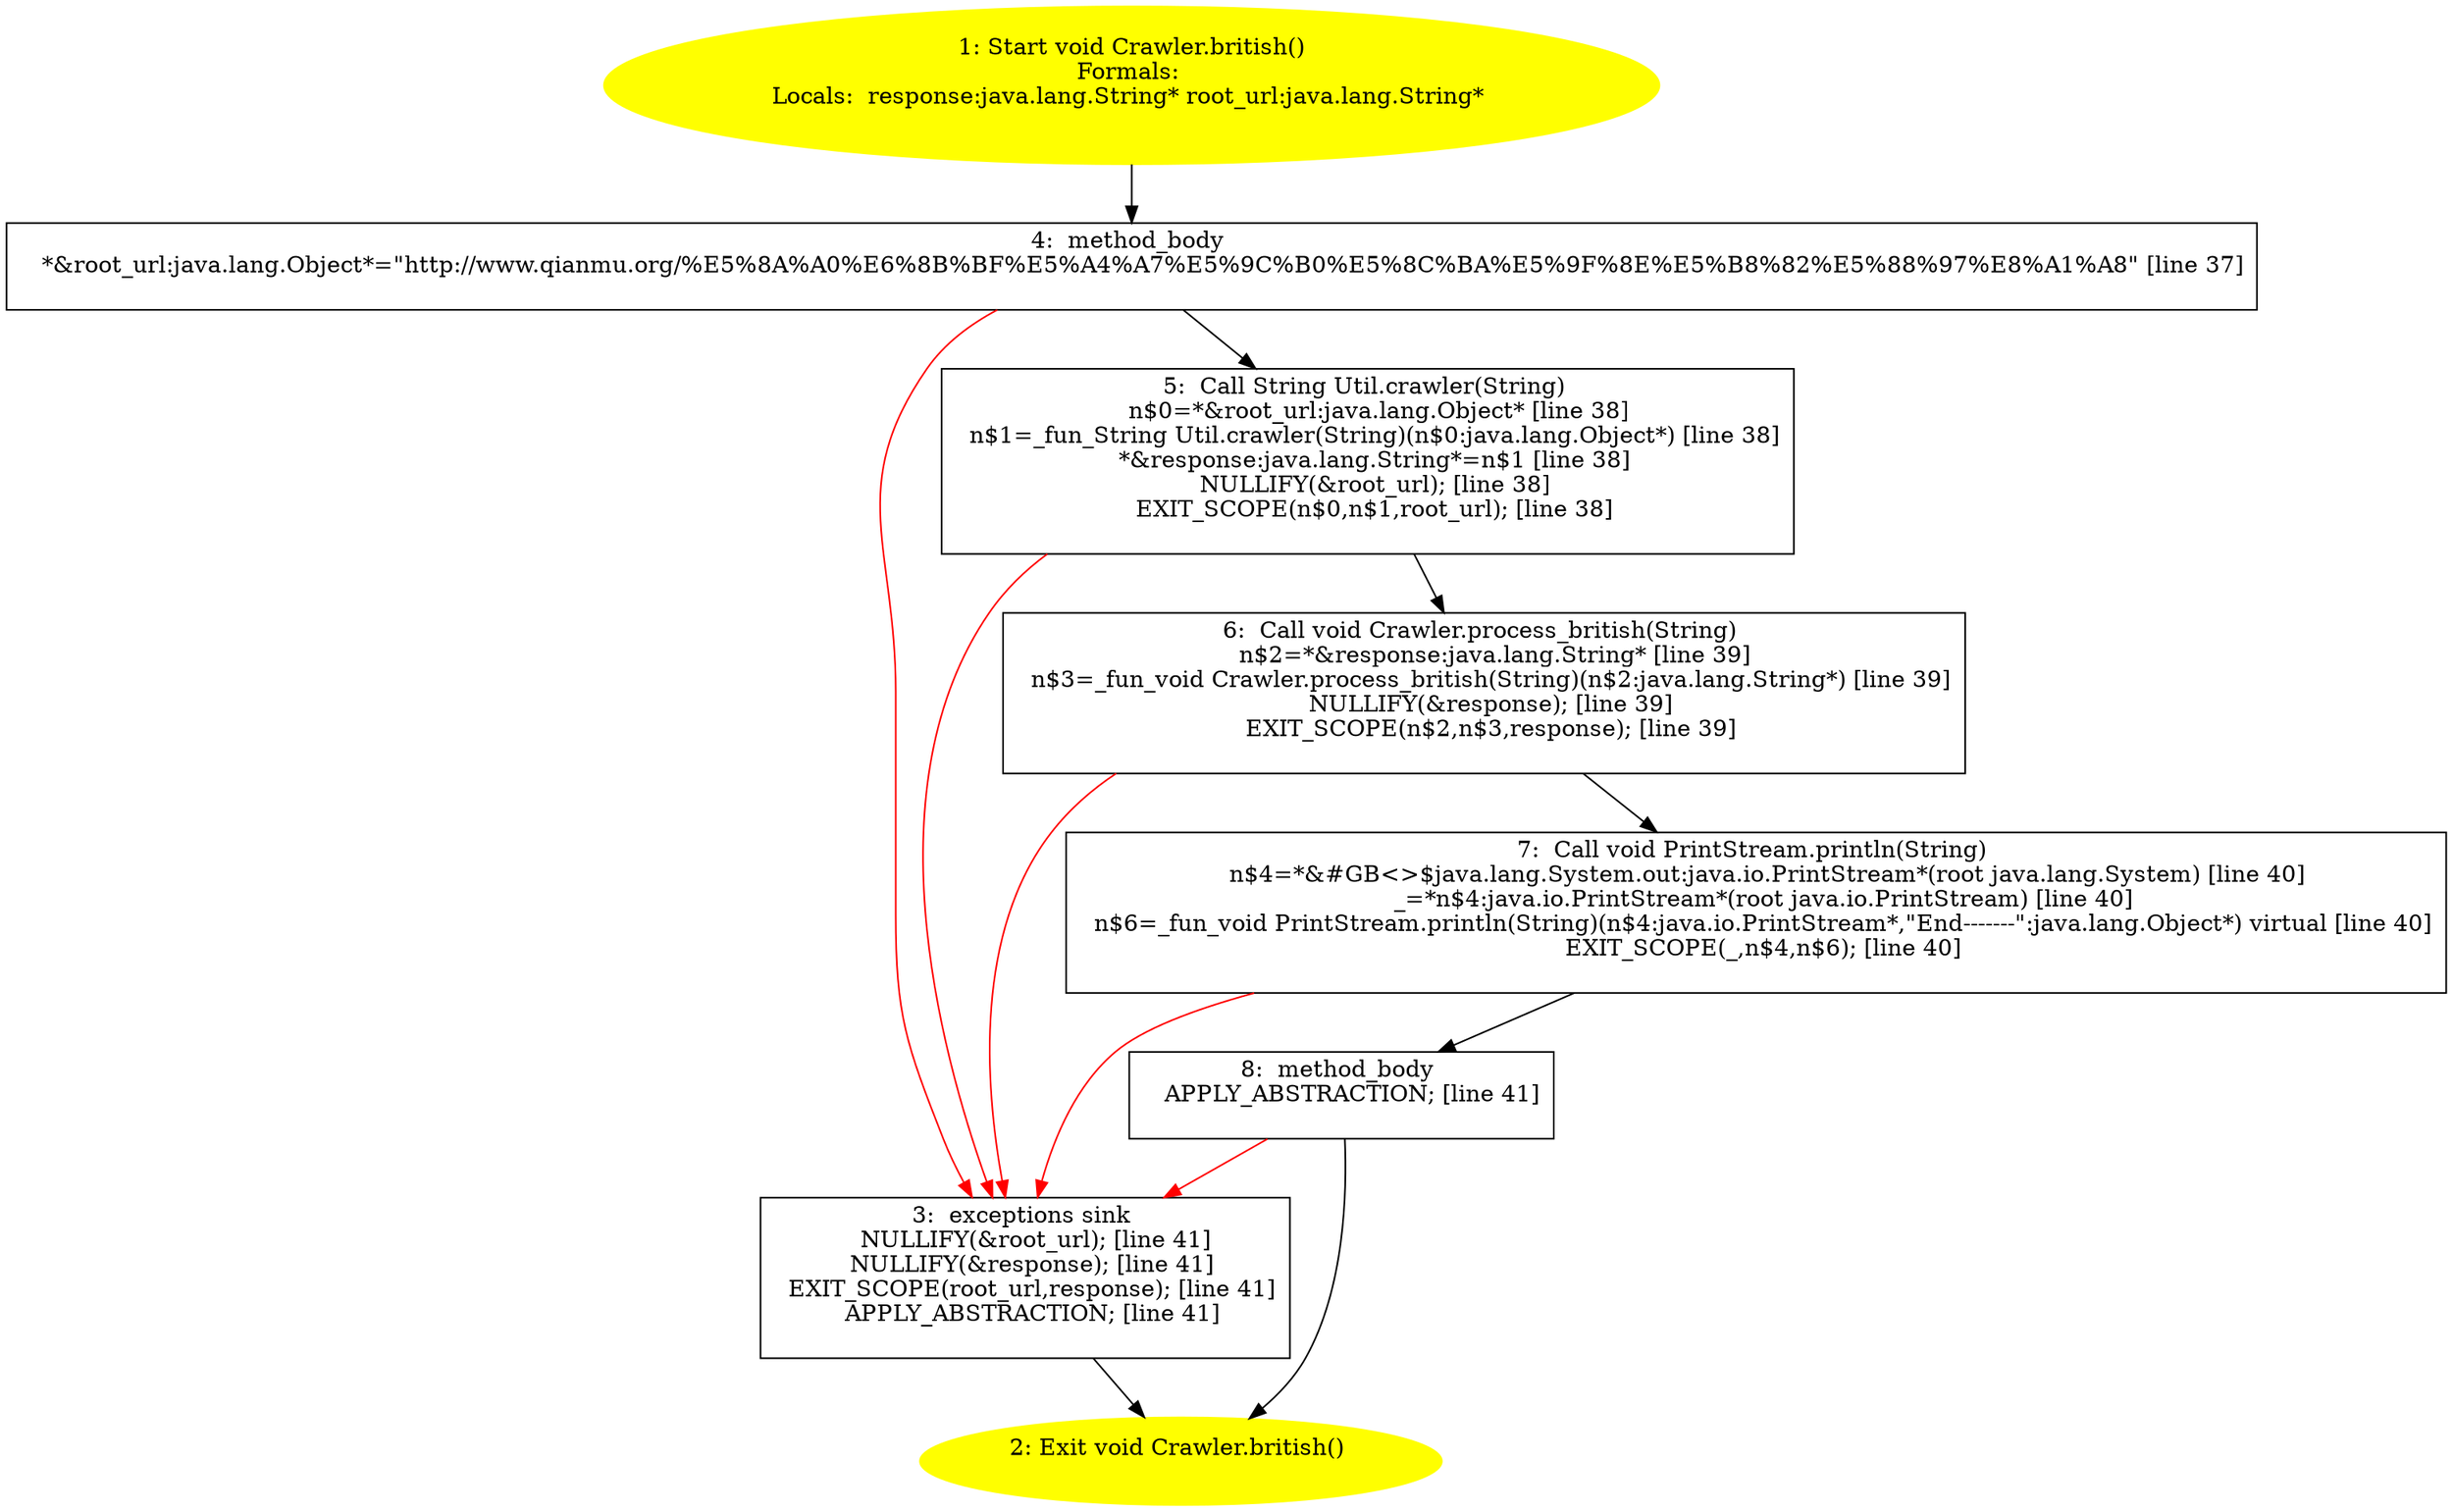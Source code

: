 /* @generated */
digraph cfg {
"com.dulishuo.qianmu.city.Crawler.british():void.aa850e5caa9b95242e92a5981282eba5_1" [label="1: Start void Crawler.british()\nFormals: \nLocals:  response:java.lang.String* root_url:java.lang.String* \n  " color=yellow style=filled]
	

	 "com.dulishuo.qianmu.city.Crawler.british():void.aa850e5caa9b95242e92a5981282eba5_1" -> "com.dulishuo.qianmu.city.Crawler.british():void.aa850e5caa9b95242e92a5981282eba5_4" ;
"com.dulishuo.qianmu.city.Crawler.british():void.aa850e5caa9b95242e92a5981282eba5_2" [label="2: Exit void Crawler.british() \n  " color=yellow style=filled]
	

"com.dulishuo.qianmu.city.Crawler.british():void.aa850e5caa9b95242e92a5981282eba5_3" [label="3:  exceptions sink \n   NULLIFY(&root_url); [line 41]\n  NULLIFY(&response); [line 41]\n  EXIT_SCOPE(root_url,response); [line 41]\n  APPLY_ABSTRACTION; [line 41]\n " shape="box"]
	

	 "com.dulishuo.qianmu.city.Crawler.british():void.aa850e5caa9b95242e92a5981282eba5_3" -> "com.dulishuo.qianmu.city.Crawler.british():void.aa850e5caa9b95242e92a5981282eba5_2" ;
"com.dulishuo.qianmu.city.Crawler.british():void.aa850e5caa9b95242e92a5981282eba5_4" [label="4:  method_body \n   *&root_url:java.lang.Object*=\"http://www.qianmu.org/%E5%8A%A0%E6%8B%BF%E5%A4%A7%E5%9C%B0%E5%8C%BA%E5%9F%8E%E5%B8%82%E5%88%97%E8%A1%A8\" [line 37]\n " shape="box"]
	

	 "com.dulishuo.qianmu.city.Crawler.british():void.aa850e5caa9b95242e92a5981282eba5_4" -> "com.dulishuo.qianmu.city.Crawler.british():void.aa850e5caa9b95242e92a5981282eba5_5" ;
	 "com.dulishuo.qianmu.city.Crawler.british():void.aa850e5caa9b95242e92a5981282eba5_4" -> "com.dulishuo.qianmu.city.Crawler.british():void.aa850e5caa9b95242e92a5981282eba5_3" [color="red" ];
"com.dulishuo.qianmu.city.Crawler.british():void.aa850e5caa9b95242e92a5981282eba5_5" [label="5:  Call String Util.crawler(String) \n   n$0=*&root_url:java.lang.Object* [line 38]\n  n$1=_fun_String Util.crawler(String)(n$0:java.lang.Object*) [line 38]\n  *&response:java.lang.String*=n$1 [line 38]\n  NULLIFY(&root_url); [line 38]\n  EXIT_SCOPE(n$0,n$1,root_url); [line 38]\n " shape="box"]
	

	 "com.dulishuo.qianmu.city.Crawler.british():void.aa850e5caa9b95242e92a5981282eba5_5" -> "com.dulishuo.qianmu.city.Crawler.british():void.aa850e5caa9b95242e92a5981282eba5_6" ;
	 "com.dulishuo.qianmu.city.Crawler.british():void.aa850e5caa9b95242e92a5981282eba5_5" -> "com.dulishuo.qianmu.city.Crawler.british():void.aa850e5caa9b95242e92a5981282eba5_3" [color="red" ];
"com.dulishuo.qianmu.city.Crawler.british():void.aa850e5caa9b95242e92a5981282eba5_6" [label="6:  Call void Crawler.process_british(String) \n   n$2=*&response:java.lang.String* [line 39]\n  n$3=_fun_void Crawler.process_british(String)(n$2:java.lang.String*) [line 39]\n  NULLIFY(&response); [line 39]\n  EXIT_SCOPE(n$2,n$3,response); [line 39]\n " shape="box"]
	

	 "com.dulishuo.qianmu.city.Crawler.british():void.aa850e5caa9b95242e92a5981282eba5_6" -> "com.dulishuo.qianmu.city.Crawler.british():void.aa850e5caa9b95242e92a5981282eba5_7" ;
	 "com.dulishuo.qianmu.city.Crawler.british():void.aa850e5caa9b95242e92a5981282eba5_6" -> "com.dulishuo.qianmu.city.Crawler.british():void.aa850e5caa9b95242e92a5981282eba5_3" [color="red" ];
"com.dulishuo.qianmu.city.Crawler.british():void.aa850e5caa9b95242e92a5981282eba5_7" [label="7:  Call void PrintStream.println(String) \n   n$4=*&#GB<>$java.lang.System.out:java.io.PrintStream*(root java.lang.System) [line 40]\n  _=*n$4:java.io.PrintStream*(root java.io.PrintStream) [line 40]\n  n$6=_fun_void PrintStream.println(String)(n$4:java.io.PrintStream*,\"End-------\":java.lang.Object*) virtual [line 40]\n  EXIT_SCOPE(_,n$4,n$6); [line 40]\n " shape="box"]
	

	 "com.dulishuo.qianmu.city.Crawler.british():void.aa850e5caa9b95242e92a5981282eba5_7" -> "com.dulishuo.qianmu.city.Crawler.british():void.aa850e5caa9b95242e92a5981282eba5_8" ;
	 "com.dulishuo.qianmu.city.Crawler.british():void.aa850e5caa9b95242e92a5981282eba5_7" -> "com.dulishuo.qianmu.city.Crawler.british():void.aa850e5caa9b95242e92a5981282eba5_3" [color="red" ];
"com.dulishuo.qianmu.city.Crawler.british():void.aa850e5caa9b95242e92a5981282eba5_8" [label="8:  method_body \n   APPLY_ABSTRACTION; [line 41]\n " shape="box"]
	

	 "com.dulishuo.qianmu.city.Crawler.british():void.aa850e5caa9b95242e92a5981282eba5_8" -> "com.dulishuo.qianmu.city.Crawler.british():void.aa850e5caa9b95242e92a5981282eba5_2" ;
	 "com.dulishuo.qianmu.city.Crawler.british():void.aa850e5caa9b95242e92a5981282eba5_8" -> "com.dulishuo.qianmu.city.Crawler.british():void.aa850e5caa9b95242e92a5981282eba5_3" [color="red" ];
}
